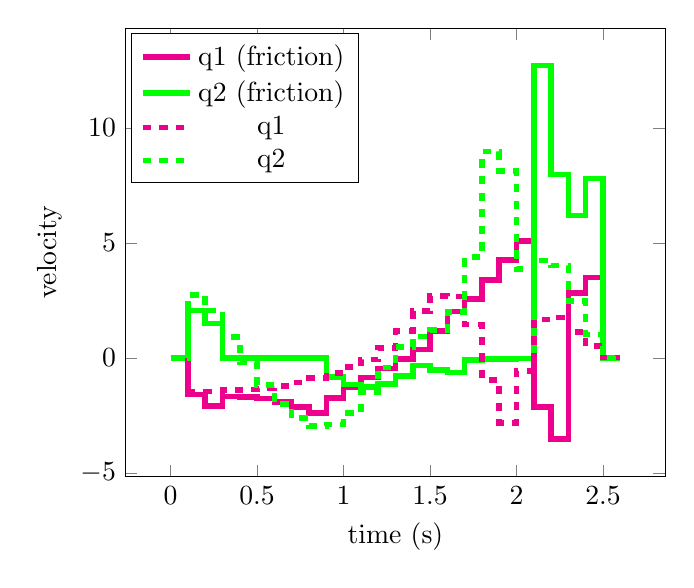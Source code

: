 \begin{tikzpicture}[]
\begin{axis}[
  legend style = {{at={(0.01,0.99)},anchor=north west}},
  ylabel = {velocity},
  axis equal image = {false},
  xlabel = {time (s)},
  hide axis = {false}
]

\addplot+[
  mark = {none},
  const plot, color=magenta, line width = 2pt
] coordinates {
  (0.0, 0.0)
  (0.1, -1.587)
  (0.2, -2.073)
  (0.3, -1.676)
  (0.4, -1.692)
  (0.5, -1.76)
  (0.6, -1.91)
  (0.7, -2.122)
  (0.8, -2.386)
  (0.9, -1.74)
  (1.0, -1.274)
  (1.1, -0.845)
  (1.2, -0.443)
  (1.3, -0.051)
  (1.4, 0.374)
  (1.5, 1.178)
  (1.6, 2.015)
  (1.7, 2.576)
  (1.8, 3.401)
  (1.9, 4.251)
  (2.0, 5.095)
  (2.1, -2.127)
  (2.2, -3.522)
  (2.3, 2.828)
  (2.4, 3.493)
  (2.5, 0.005)
  (2.6, 0.005)
};
\addlegendentry{{}{q1 (friction)}}

\addplot+[
  mark = {none},
  const plot, color=green, line width = 2pt
] coordinates {
  (0.0, 0.0)
  (0.1, 2.057)
  (0.2, 1.51)
  (0.3, 1.078e-5)
  (0.4, -0.0)
  (0.5, -0.0)
  (0.6, -9.989e-5)
  (0.7, -6.462e-5)
  (0.8, -4.013e-5)
  (0.9, -0.812)
  (1.0, -1.15)
  (1.1, -1.263)
  (1.2, -1.132)
  (1.3, -0.779)
  (1.4, -0.332)
  (1.5, -0.517)
  (1.6, -0.623)
  (1.7, -0.089)
  (1.8, -0.049)
  (1.9, -0.045)
  (2.0, -0.022)
  (2.1, 12.702)
  (2.2, 7.978)
  (2.3, 6.194)
  (2.4, 7.794)
  (2.5, 0.003)
  (2.6, 0.003)
};
\addlegendentry{{}{q2 (friction)}}

\addplot+[
  mark = {none},
  const plot, color=magenta, line width = 2pt, dashed
] coordinates {
  (0.0, 0.0)
  (0.1, -1.456)
  (0.2, -1.456)
  (0.3, -1.397)
  (0.4, -1.371)
  (0.5, -1.322)
  (0.6, -1.219)
  (0.7, -1.065)
  (0.8, -0.876)
  (0.9, -0.656)
  (1.0, -0.396)
  (1.1, -0.061)
  (1.2, 0.439)
  (1.3, 1.173)
  (1.4, 2.036)
  (1.5, 2.701)
  (1.6, 2.672)
  (1.7, 1.46)
  (1.8, -0.949)
  (1.9, -2.808)
  (2.0, -0.552)
  (2.1, 1.673)
  (2.2, 1.772)
  (2.3, 1.134)
  (2.4, 0.514)
  (2.5, 0.019)
  (2.6, 0.019)
};
\addlegendentry{{}{q1}}

\addplot+[
  mark = {none},
  const plot, color=green, line width = 2pt, dashed
] coordinates {
  (0.0, 0.0)
  (0.1, 2.75)
  (0.2, 2.074)
  (0.3, 0.923)
  (0.4, -0.193)
  (0.5, -1.177)
  (0.6, -1.995)
  (0.7, -2.608)
  (0.8, -2.939)
  (0.9, -2.889)
  (1.0, -2.384)
  (1.1, -1.474)
  (1.2, -0.404)
  (1.3, 0.472)
  (1.4, 0.934)
  (1.5, 1.214)
  (1.6, 2.001)
  (1.7, 4.394)
  (1.8, 8.968)
  (1.9, 8.129)
  (2.0, 3.867)
  (2.1, 4.232)
  (2.2, 4.022)
  (2.3, 2.48)
  (2.4, 1.026)
  (2.5, -0.012)
  (2.6, -0.012)
};
\addlegendentry{{}{q2}}

\end{axis}
\end{tikzpicture}

